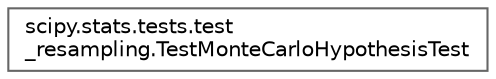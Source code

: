 digraph "Graphical Class Hierarchy"
{
 // LATEX_PDF_SIZE
  bgcolor="transparent";
  edge [fontname=Helvetica,fontsize=10,labelfontname=Helvetica,labelfontsize=10];
  node [fontname=Helvetica,fontsize=10,shape=box,height=0.2,width=0.4];
  rankdir="LR";
  Node0 [id="Node000000",label="scipy.stats.tests.test\l_resampling.TestMonteCarloHypothesisTest",height=0.2,width=0.4,color="grey40", fillcolor="white", style="filled",URL="$d7/dec/classscipy_1_1stats_1_1tests_1_1test__resampling_1_1TestMonteCarloHypothesisTest.html",tooltip=" "];
}
